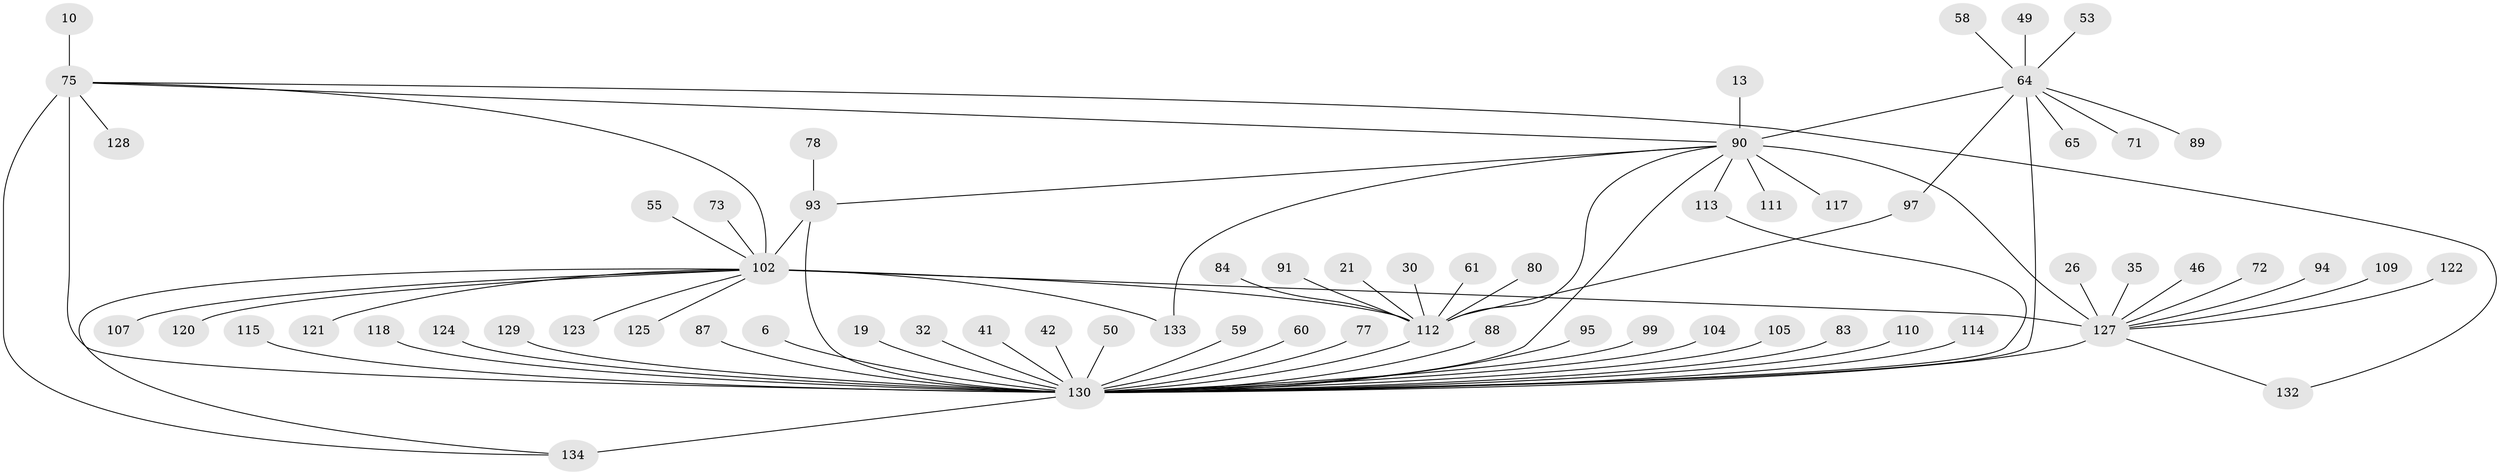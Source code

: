 // original degree distribution, {17: 0.007462686567164179, 3: 0.08955223880597014, 27: 0.007462686567164179, 12: 0.014925373134328358, 2: 0.208955223880597, 1: 0.5149253731343284, 21: 0.007462686567164179, 7: 0.014925373134328358, 4: 0.05223880597014925, 8: 0.022388059701492536, 5: 0.04477611940298507, 14: 0.007462686567164179, 6: 0.007462686567164179}
// Generated by graph-tools (version 1.1) at 2025/51/03/04/25 21:51:01]
// undirected, 67 vertices, 80 edges
graph export_dot {
graph [start="1"]
  node [color=gray90,style=filled];
  6;
  10;
  13;
  19;
  21;
  26;
  30;
  32;
  35;
  41;
  42 [super="+14+37"];
  46;
  49;
  50;
  53;
  55;
  58;
  59;
  60;
  61;
  64 [super="+16"];
  65;
  71;
  72;
  73;
  75 [super="+23+29"];
  77;
  78;
  80;
  83;
  84;
  87 [super="+45"];
  88;
  89;
  90 [super="+4+81"];
  91;
  93 [super="+69+92"];
  94;
  95;
  97 [super="+82"];
  99;
  102 [super="+5+100+68"];
  104;
  105;
  107 [super="+96"];
  109;
  110;
  111;
  112 [super="+47+63+98+52"];
  113 [super="+51"];
  114;
  115;
  117;
  118;
  120;
  121;
  122;
  123;
  124;
  125;
  127 [super="+70+103+31"];
  128 [super="+86"];
  129 [super="+54+126"];
  130 [super="+76+3+85"];
  132 [super="+79+106+119"];
  133;
  134 [super="+25+131"];
  6 -- 130;
  10 -- 75;
  13 -- 90;
  19 -- 130;
  21 -- 112;
  26 -- 127;
  30 -- 112;
  32 -- 130;
  35 -- 127;
  41 -- 130;
  42 -- 130 [weight=2];
  46 -- 127;
  49 -- 64;
  50 -- 130;
  53 -- 64;
  55 -- 102;
  58 -- 64;
  59 -- 130;
  60 -- 130;
  61 -- 112;
  64 -- 65;
  64 -- 97;
  64 -- 130 [weight=2];
  64 -- 71;
  64 -- 89;
  64 -- 90 [weight=3];
  72 -- 127;
  73 -- 102;
  75 -- 90 [weight=2];
  75 -- 102;
  75 -- 132;
  75 -- 130 [weight=6];
  75 -- 128;
  75 -- 134;
  77 -- 130;
  78 -- 93;
  80 -- 112;
  83 -- 130;
  84 -- 112;
  87 -- 130;
  88 -- 130;
  90 -- 117;
  90 -- 93;
  90 -- 133;
  90 -- 111;
  90 -- 112 [weight=2];
  90 -- 113;
  90 -- 127 [weight=3];
  90 -- 130;
  91 -- 112;
  93 -- 102 [weight=2];
  93 -- 130 [weight=5];
  94 -- 127;
  95 -- 130;
  97 -- 112;
  99 -- 130;
  102 -- 125;
  102 -- 133;
  102 -- 120;
  102 -- 121;
  102 -- 123;
  102 -- 107;
  102 -- 112 [weight=3];
  102 -- 127 [weight=4];
  102 -- 134;
  104 -- 130;
  105 -- 130;
  109 -- 127;
  110 -- 130;
  112 -- 130 [weight=3];
  113 -- 130;
  114 -- 130;
  115 -- 130;
  118 -- 130;
  122 -- 127;
  124 -- 130;
  127 -- 130 [weight=5];
  127 -- 132;
  129 -- 130;
  130 -- 134 [weight=2];
}
